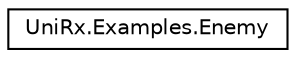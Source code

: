 digraph "Graphical Class Hierarchy"
{
 // LATEX_PDF_SIZE
  edge [fontname="Helvetica",fontsize="10",labelfontname="Helvetica",labelfontsize="10"];
  node [fontname="Helvetica",fontsize="10",shape=record];
  rankdir="LR";
  Node0 [label="UniRx.Examples.Enemy",height=0.2,width=0.4,color="black", fillcolor="white", style="filled",URL="$class_uni_rx_1_1_examples_1_1_enemy.html",tooltip=" "];
}
